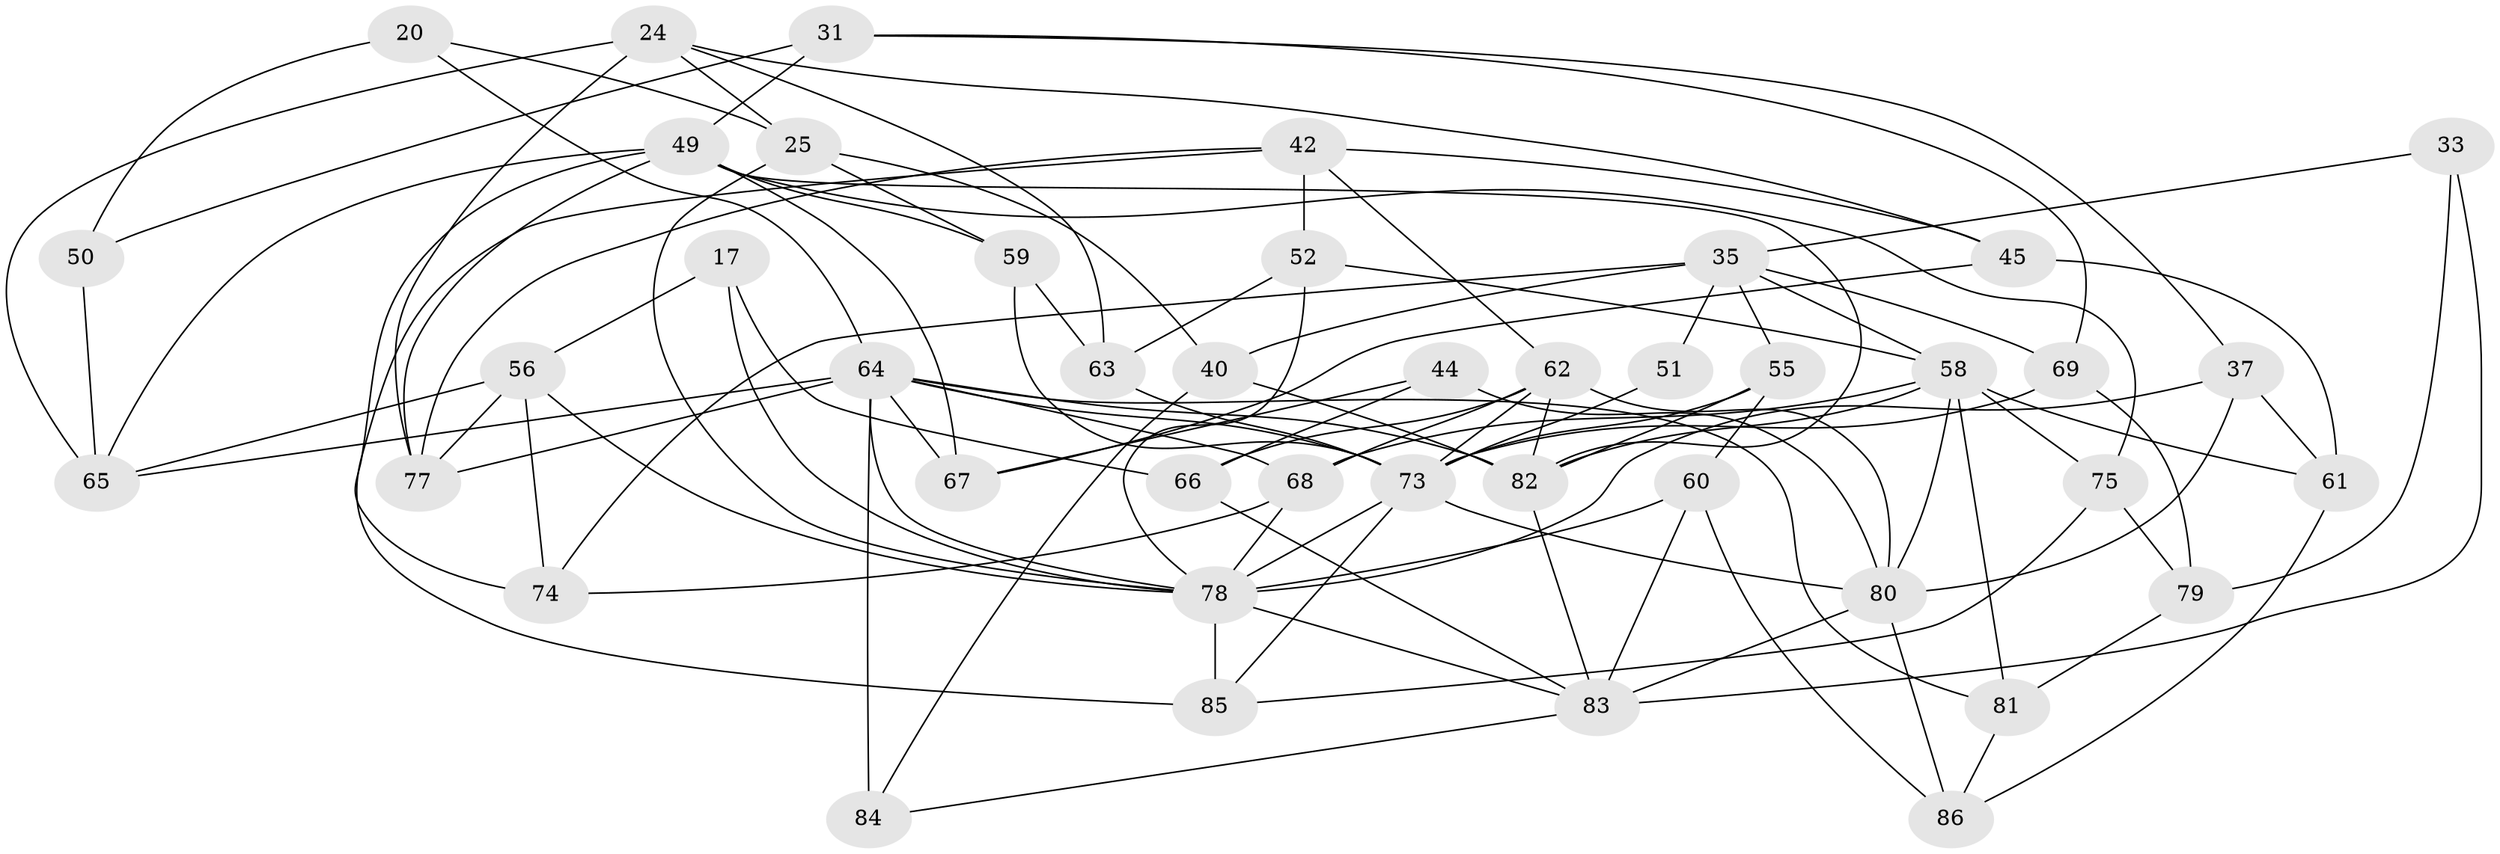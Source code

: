 // original degree distribution, {4: 1.0}
// Generated by graph-tools (version 1.1) at 2025/57/03/09/25 04:57:44]
// undirected, 43 vertices, 106 edges
graph export_dot {
graph [start="1"]
  node [color=gray90,style=filled];
  17;
  20;
  24 [super="+4"];
  25 [super="+14"];
  31;
  33;
  35 [super="+16"];
  37;
  40;
  42 [super="+12"];
  44;
  45;
  49 [super="+21+41"];
  50;
  51;
  52;
  55;
  56 [super="+9"];
  58 [super="+2+43"];
  59;
  60;
  61;
  62 [super="+11+19"];
  63;
  64 [super="+3+13+48"];
  65 [super="+38"];
  66 [super="+30"];
  67;
  68 [super="+28"];
  69;
  73 [super="+23+57"];
  74 [super="+71"];
  75;
  77 [super="+18"];
  78 [super="+6+36+72"];
  79;
  80 [super="+10+15+53"];
  81;
  82 [super="+54+34+76"];
  83 [super="+26+70+39"];
  84;
  85 [super="+47"];
  86;
  17 -- 56;
  17 -- 66 [weight=2];
  17 -- 78;
  20 -- 50;
  20 -- 25 [weight=2];
  20 -- 64;
  24 -- 63;
  24 -- 65;
  24 -- 25;
  24 -- 77 [weight=2];
  24 -- 45;
  25 -- 59;
  25 -- 40;
  25 -- 78;
  31 -- 69;
  31 -- 37;
  31 -- 50;
  31 -- 49;
  33 -- 79;
  33 -- 35;
  33 -- 83 [weight=2];
  35 -- 74 [weight=2];
  35 -- 40;
  35 -- 51;
  35 -- 69;
  35 -- 55;
  35 -- 58;
  37 -- 80;
  37 -- 61;
  37 -- 78;
  40 -- 84;
  40 -- 82;
  42 -- 85 [weight=2];
  42 -- 45;
  42 -- 77;
  42 -- 52;
  42 -- 62;
  44 -- 67;
  44 -- 66 [weight=2];
  44 -- 80;
  45 -- 67;
  45 -- 61;
  49 -- 67;
  49 -- 59;
  49 -- 82;
  49 -- 75;
  49 -- 77;
  49 -- 65;
  49 -- 74;
  50 -- 65 [weight=2];
  51 -- 73 [weight=3];
  52 -- 63;
  52 -- 58;
  52 -- 78;
  55 -- 60;
  55 -- 82;
  55 -- 73;
  56 -- 65;
  56 -- 74 [weight=2];
  56 -- 77;
  56 -- 78;
  58 -- 81;
  58 -- 61;
  58 -- 75;
  58 -- 80;
  58 -- 68;
  58 -- 82;
  59 -- 63;
  59 -- 73;
  60 -- 78;
  60 -- 86;
  60 -- 83;
  61 -- 86;
  62 -- 68;
  62 -- 82 [weight=2];
  62 -- 80 [weight=2];
  62 -- 66;
  62 -- 73;
  63 -- 73;
  64 -- 84 [weight=2];
  64 -- 81;
  64 -- 77;
  64 -- 65;
  64 -- 67;
  64 -- 68;
  64 -- 82 [weight=3];
  64 -- 78 [weight=2];
  64 -- 73;
  66 -- 83;
  68 -- 74;
  68 -- 78 [weight=2];
  69 -- 79;
  69 -- 73;
  73 -- 85;
  73 -- 78;
  73 -- 80;
  75 -- 85;
  75 -- 79;
  78 -- 85 [weight=2];
  78 -- 83;
  79 -- 81;
  80 -- 83 [weight=3];
  80 -- 86;
  81 -- 86;
  82 -- 83 [weight=3];
  83 -- 84;
}
